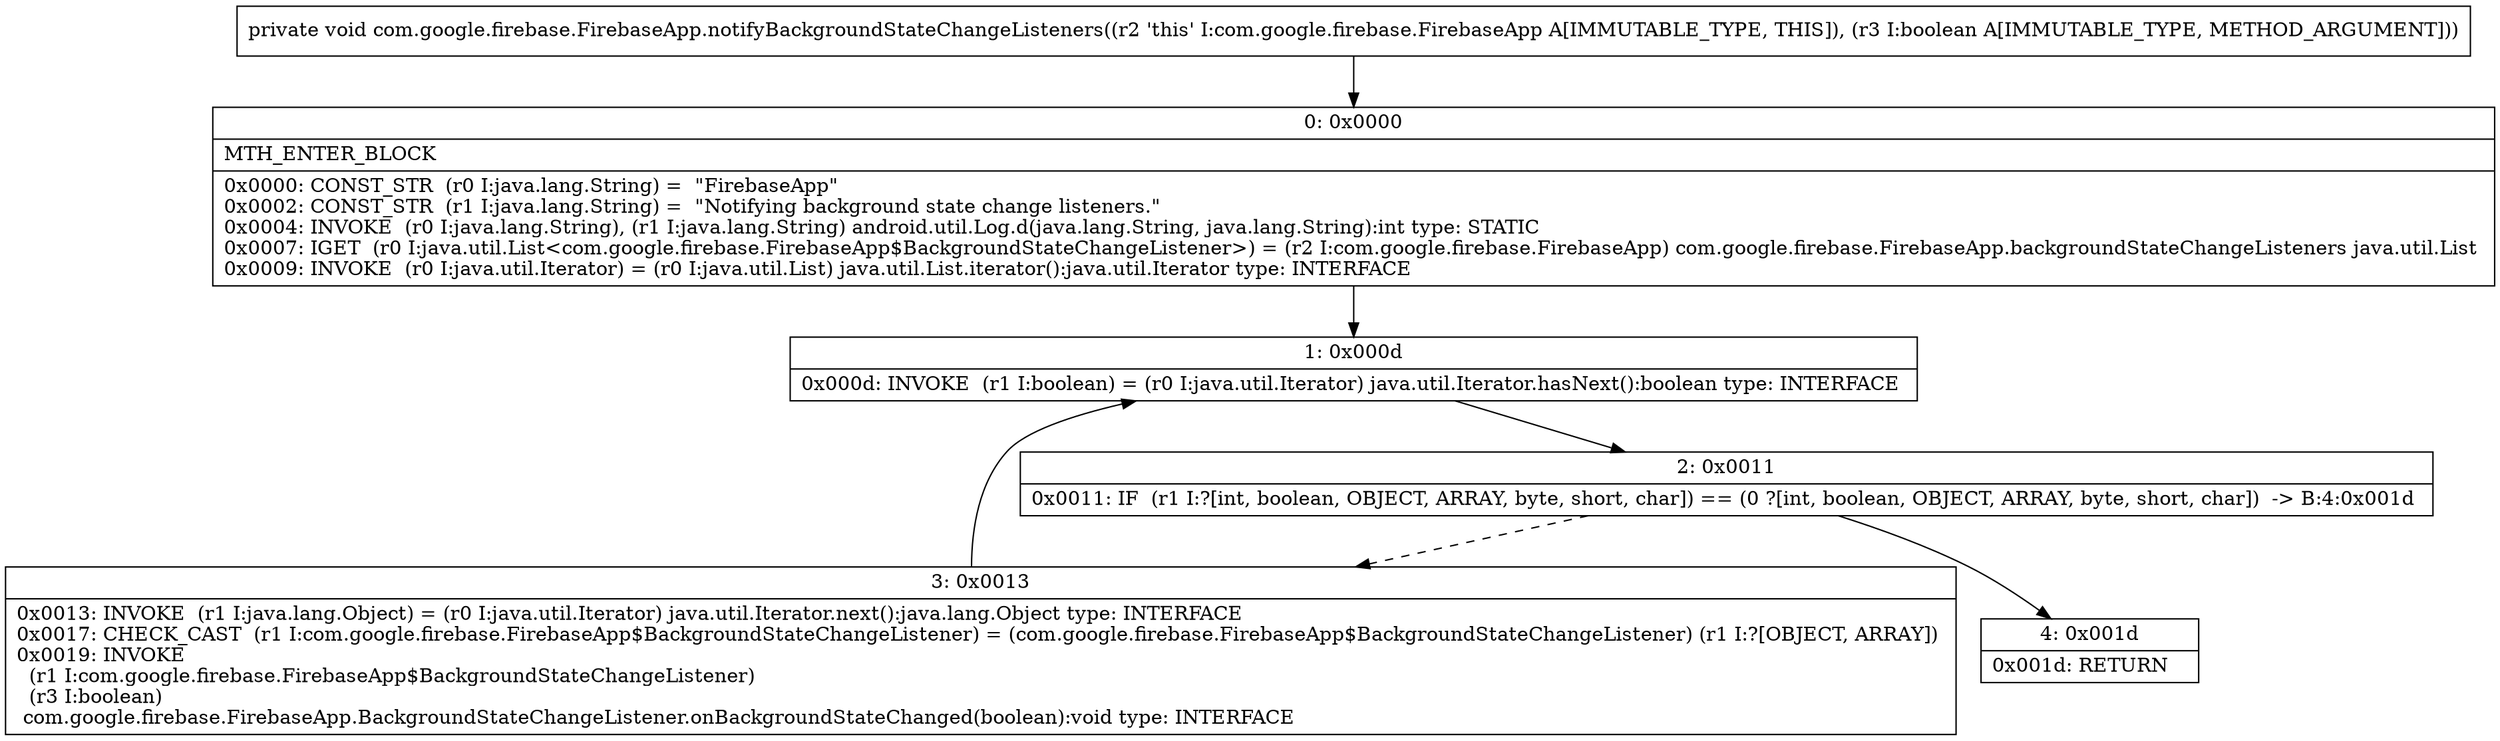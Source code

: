 digraph "CFG forcom.google.firebase.FirebaseApp.notifyBackgroundStateChangeListeners(Z)V" {
Node_0 [shape=record,label="{0\:\ 0x0000|MTH_ENTER_BLOCK\l|0x0000: CONST_STR  (r0 I:java.lang.String) =  \"FirebaseApp\" \l0x0002: CONST_STR  (r1 I:java.lang.String) =  \"Notifying background state change listeners.\" \l0x0004: INVOKE  (r0 I:java.lang.String), (r1 I:java.lang.String) android.util.Log.d(java.lang.String, java.lang.String):int type: STATIC \l0x0007: IGET  (r0 I:java.util.List\<com.google.firebase.FirebaseApp$BackgroundStateChangeListener\>) = (r2 I:com.google.firebase.FirebaseApp) com.google.firebase.FirebaseApp.backgroundStateChangeListeners java.util.List \l0x0009: INVOKE  (r0 I:java.util.Iterator) = (r0 I:java.util.List) java.util.List.iterator():java.util.Iterator type: INTERFACE \l}"];
Node_1 [shape=record,label="{1\:\ 0x000d|0x000d: INVOKE  (r1 I:boolean) = (r0 I:java.util.Iterator) java.util.Iterator.hasNext():boolean type: INTERFACE \l}"];
Node_2 [shape=record,label="{2\:\ 0x0011|0x0011: IF  (r1 I:?[int, boolean, OBJECT, ARRAY, byte, short, char]) == (0 ?[int, boolean, OBJECT, ARRAY, byte, short, char])  \-\> B:4:0x001d \l}"];
Node_3 [shape=record,label="{3\:\ 0x0013|0x0013: INVOKE  (r1 I:java.lang.Object) = (r0 I:java.util.Iterator) java.util.Iterator.next():java.lang.Object type: INTERFACE \l0x0017: CHECK_CAST  (r1 I:com.google.firebase.FirebaseApp$BackgroundStateChangeListener) = (com.google.firebase.FirebaseApp$BackgroundStateChangeListener) (r1 I:?[OBJECT, ARRAY]) \l0x0019: INVOKE  \l  (r1 I:com.google.firebase.FirebaseApp$BackgroundStateChangeListener)\l  (r3 I:boolean)\l com.google.firebase.FirebaseApp.BackgroundStateChangeListener.onBackgroundStateChanged(boolean):void type: INTERFACE \l}"];
Node_4 [shape=record,label="{4\:\ 0x001d|0x001d: RETURN   \l}"];
MethodNode[shape=record,label="{private void com.google.firebase.FirebaseApp.notifyBackgroundStateChangeListeners((r2 'this' I:com.google.firebase.FirebaseApp A[IMMUTABLE_TYPE, THIS]), (r3 I:boolean A[IMMUTABLE_TYPE, METHOD_ARGUMENT])) }"];
MethodNode -> Node_0;
Node_0 -> Node_1;
Node_1 -> Node_2;
Node_2 -> Node_3[style=dashed];
Node_2 -> Node_4;
Node_3 -> Node_1;
}

